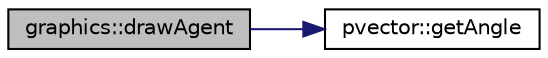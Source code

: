 digraph "graphics::drawAgent"
{
 // LATEX_PDF_SIZE
  edge [fontname="Helvetica",fontsize="10",labelfontname="Helvetica",labelfontsize="10"];
  node [fontname="Helvetica",fontsize="10",shape=record];
  rankdir="LR";
  Node1 [label="graphics::drawAgent",height=0.2,width=0.4,color="black", fillcolor="grey75", style="filled", fontcolor="black",tooltip=" "];
  Node1 -> Node2 [color="midnightblue",fontsize="10",style="solid",fontname="Helvetica"];
  Node2 [label="pvector::getAngle",height=0.2,width=0.4,color="black", fillcolor="white", style="filled",URL="$classpvector.html#a6f8b52b6ca01efe2f39ea3ae4a8b7f53",tooltip=" "];
}
